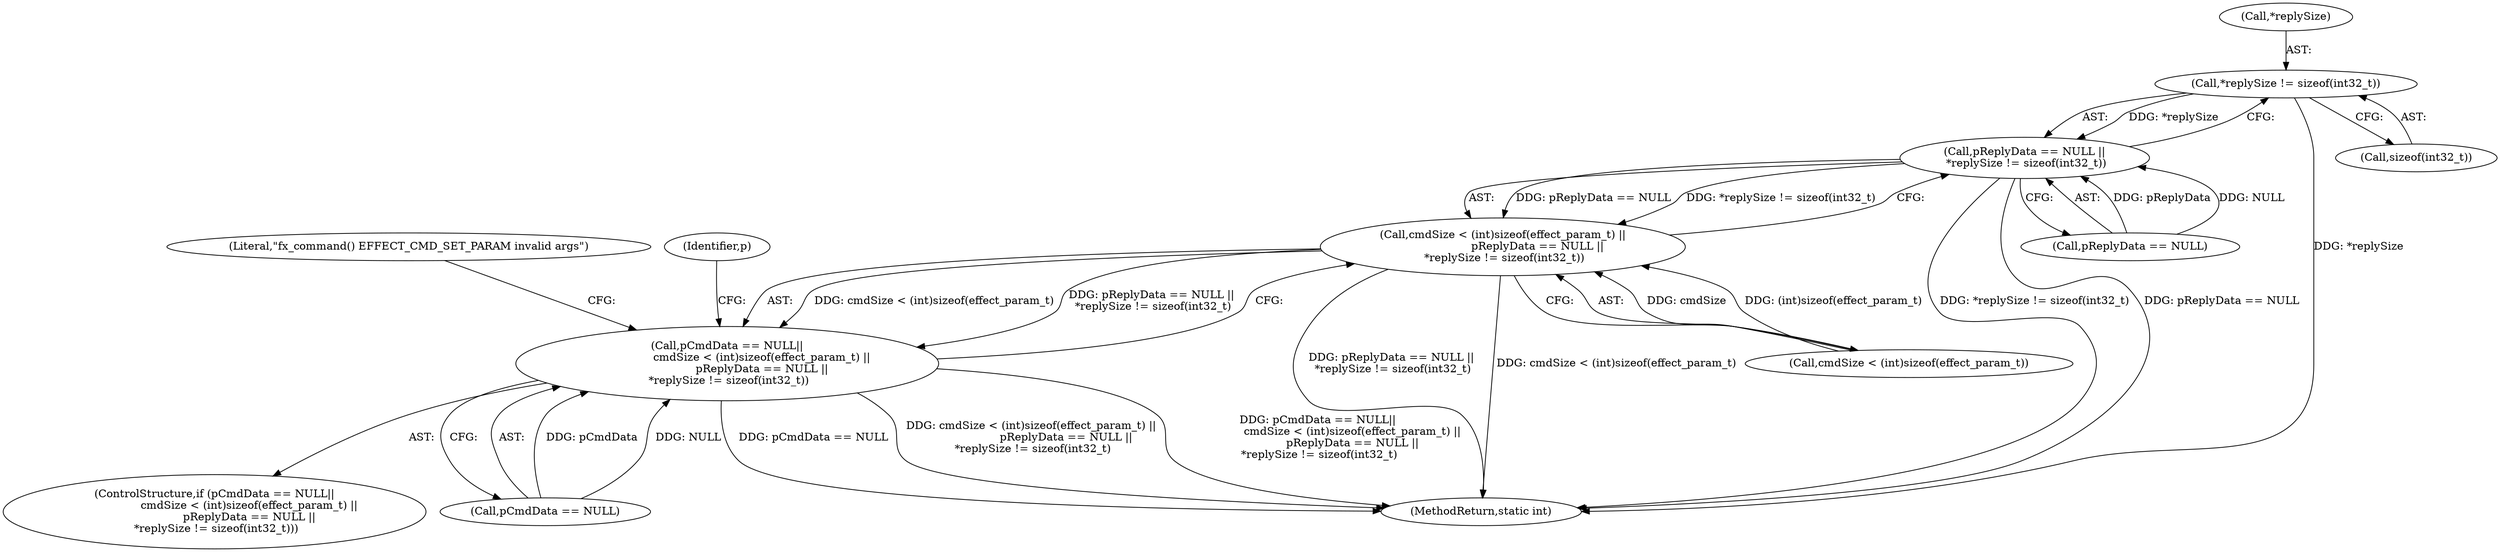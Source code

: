 digraph "0_Android_073a80800f341325932c66818ce4302b312909a4_0@API" {
"1000310" [label="(Call,*replySize != sizeof(int32_t))"];
"1000306" [label="(Call,pReplyData == NULL ||\n *replySize != sizeof(int32_t))"];
"1000299" [label="(Call,cmdSize < (int)sizeof(effect_param_t) ||\n                    pReplyData == NULL ||\n *replySize != sizeof(int32_t))"];
"1000295" [label="(Call,pCmdData == NULL||\n                    cmdSize < (int)sizeof(effect_param_t) ||\n                    pReplyData == NULL ||\n *replySize != sizeof(int32_t))"];
"1000310" [label="(Call,*replySize != sizeof(int32_t))"];
"1000474" [label="(MethodReturn,static int)"];
"1000313" [label="(Call,sizeof(int32_t))"];
"1000311" [label="(Call,*replySize)"];
"1000300" [label="(Call,cmdSize < (int)sizeof(effect_param_t))"];
"1000299" [label="(Call,cmdSize < (int)sizeof(effect_param_t) ||\n                    pReplyData == NULL ||\n *replySize != sizeof(int32_t))"];
"1000307" [label="(Call,pReplyData == NULL)"];
"1000294" [label="(ControlStructure,if (pCmdData == NULL||\n                    cmdSize < (int)sizeof(effect_param_t) ||\n                    pReplyData == NULL ||\n *replySize != sizeof(int32_t)))"];
"1000296" [label="(Call,pCmdData == NULL)"];
"1000317" [label="(Literal,\"fx_command() EFFECT_CMD_SET_PARAM invalid args\")"];
"1000306" [label="(Call,pReplyData == NULL ||\n *replySize != sizeof(int32_t))"];
"1000295" [label="(Call,pCmdData == NULL||\n                    cmdSize < (int)sizeof(effect_param_t) ||\n                    pReplyData == NULL ||\n *replySize != sizeof(int32_t))"];
"1000323" [label="(Identifier,p)"];
"1000310" -> "1000306"  [label="AST: "];
"1000310" -> "1000313"  [label="CFG: "];
"1000311" -> "1000310"  [label="AST: "];
"1000313" -> "1000310"  [label="AST: "];
"1000306" -> "1000310"  [label="CFG: "];
"1000310" -> "1000474"  [label="DDG: *replySize"];
"1000310" -> "1000306"  [label="DDG: *replySize"];
"1000306" -> "1000299"  [label="AST: "];
"1000306" -> "1000307"  [label="CFG: "];
"1000307" -> "1000306"  [label="AST: "];
"1000299" -> "1000306"  [label="CFG: "];
"1000306" -> "1000474"  [label="DDG: *replySize != sizeof(int32_t)"];
"1000306" -> "1000474"  [label="DDG: pReplyData == NULL"];
"1000306" -> "1000299"  [label="DDG: pReplyData == NULL"];
"1000306" -> "1000299"  [label="DDG: *replySize != sizeof(int32_t)"];
"1000307" -> "1000306"  [label="DDG: pReplyData"];
"1000307" -> "1000306"  [label="DDG: NULL"];
"1000299" -> "1000295"  [label="AST: "];
"1000299" -> "1000300"  [label="CFG: "];
"1000300" -> "1000299"  [label="AST: "];
"1000295" -> "1000299"  [label="CFG: "];
"1000299" -> "1000474"  [label="DDG: pReplyData == NULL ||\n *replySize != sizeof(int32_t)"];
"1000299" -> "1000474"  [label="DDG: cmdSize < (int)sizeof(effect_param_t)"];
"1000299" -> "1000295"  [label="DDG: cmdSize < (int)sizeof(effect_param_t)"];
"1000299" -> "1000295"  [label="DDG: pReplyData == NULL ||\n *replySize != sizeof(int32_t)"];
"1000300" -> "1000299"  [label="DDG: cmdSize"];
"1000300" -> "1000299"  [label="DDG: (int)sizeof(effect_param_t)"];
"1000295" -> "1000294"  [label="AST: "];
"1000295" -> "1000296"  [label="CFG: "];
"1000296" -> "1000295"  [label="AST: "];
"1000317" -> "1000295"  [label="CFG: "];
"1000323" -> "1000295"  [label="CFG: "];
"1000295" -> "1000474"  [label="DDG: pCmdData == NULL"];
"1000295" -> "1000474"  [label="DDG: cmdSize < (int)sizeof(effect_param_t) ||\n                    pReplyData == NULL ||\n *replySize != sizeof(int32_t)"];
"1000295" -> "1000474"  [label="DDG: pCmdData == NULL||\n                    cmdSize < (int)sizeof(effect_param_t) ||\n                    pReplyData == NULL ||\n *replySize != sizeof(int32_t)"];
"1000296" -> "1000295"  [label="DDG: pCmdData"];
"1000296" -> "1000295"  [label="DDG: NULL"];
}
